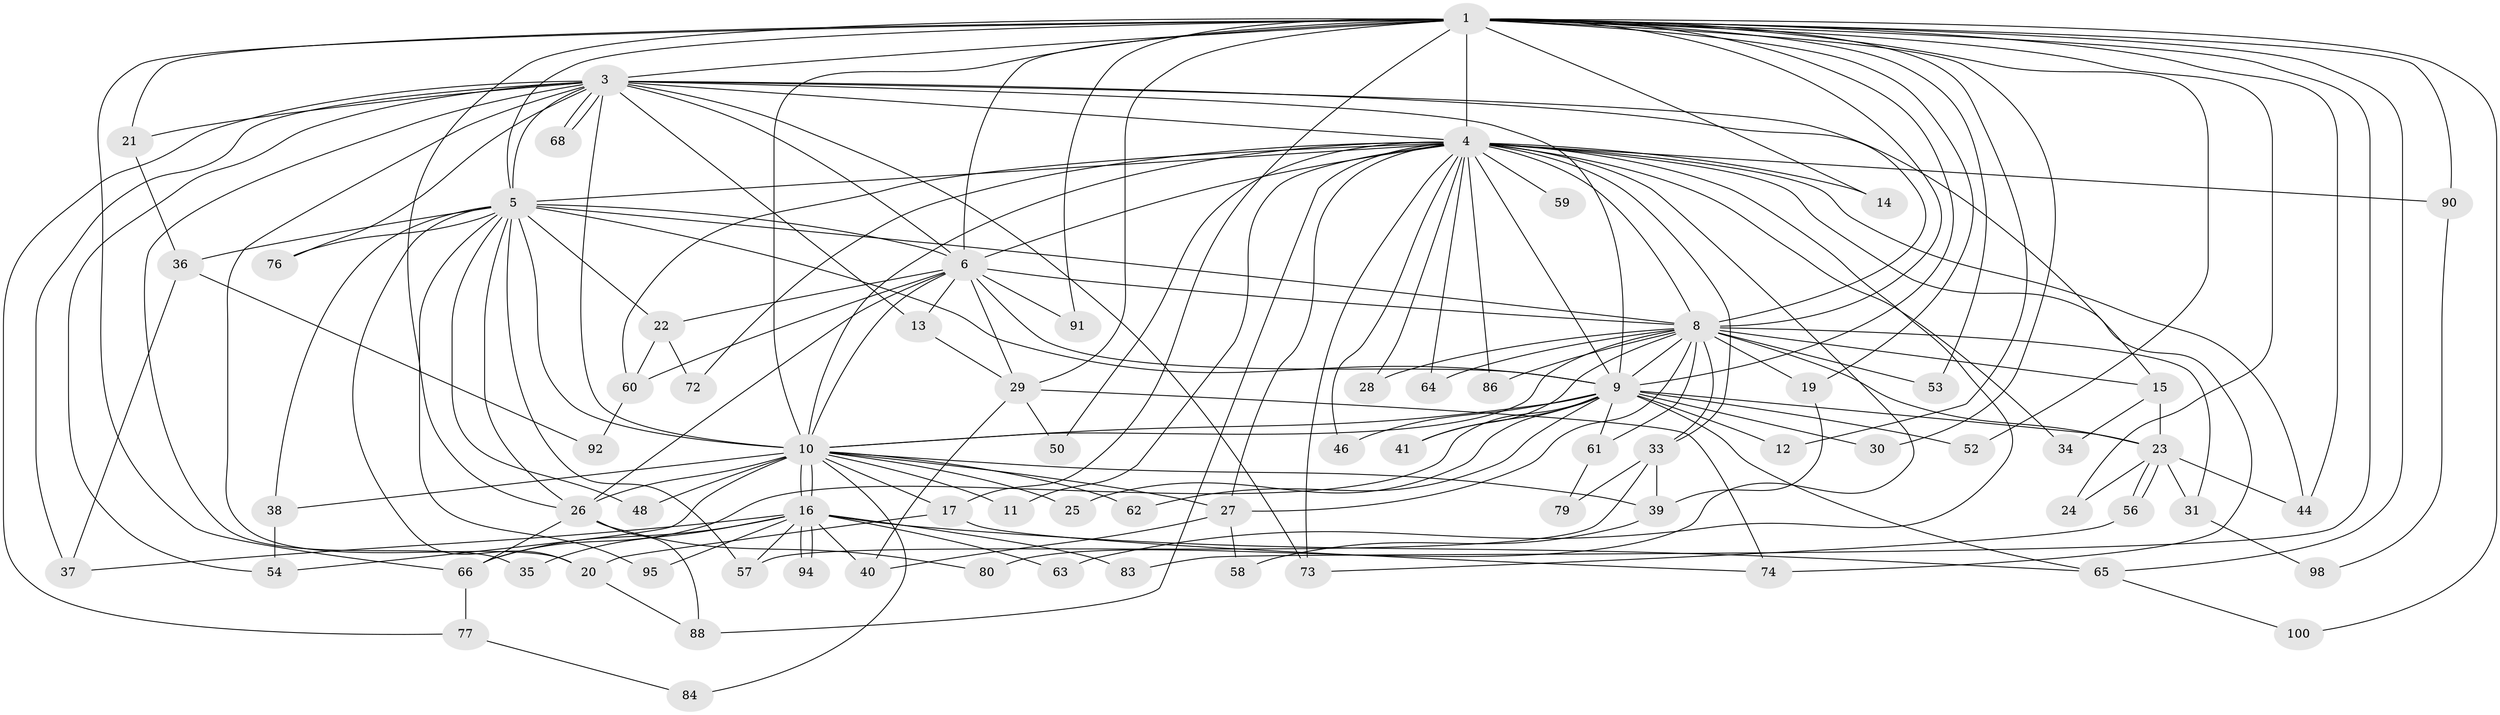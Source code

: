 // original degree distribution, {21: 0.03, 16: 0.01, 15: 0.02, 19: 0.01, 25: 0.01, 23: 0.01, 24: 0.01, 2: 0.54, 3: 0.2, 4: 0.11, 13: 0.01, 8: 0.01, 7: 0.01, 5: 0.02}
// Generated by graph-tools (version 1.1) at 2025/11/02/21/25 10:11:07]
// undirected, 74 vertices, 178 edges
graph export_dot {
graph [start="1"]
  node [color=gray90,style=filled];
  1 [super="+2"];
  3 [super="+78"];
  4 [super="+7"];
  5 [super="+96"];
  6 [super="+45"];
  8 [super="+18"];
  9 [super="+93"];
  10 [super="+51"];
  11;
  12;
  13;
  14;
  15;
  16 [super="+67"];
  17;
  19;
  20 [super="+47"];
  21;
  22;
  23 [super="+71"];
  24;
  25;
  26 [super="+70"];
  27 [super="+42"];
  28;
  29 [super="+32"];
  30;
  31;
  33 [super="+99"];
  34;
  35;
  36;
  37 [super="+43"];
  38 [super="+55"];
  39 [super="+49"];
  40 [super="+81"];
  41;
  44 [super="+87"];
  46;
  48;
  50;
  52 [super="+89"];
  53;
  54;
  56;
  57;
  58;
  59;
  60 [super="+69"];
  61;
  62;
  63;
  64;
  65 [super="+75"];
  66 [super="+85"];
  68;
  72;
  73;
  74 [super="+82"];
  76;
  77;
  79;
  80;
  83;
  84;
  86;
  88 [super="+97"];
  90;
  91;
  92;
  94;
  95;
  98;
  100;
  1 -- 3 [weight=2];
  1 -- 4 [weight=4];
  1 -- 5 [weight=2];
  1 -- 6 [weight=2];
  1 -- 8 [weight=2];
  1 -- 9 [weight=2];
  1 -- 10 [weight=2];
  1 -- 14;
  1 -- 17;
  1 -- 30;
  1 -- 44;
  1 -- 53;
  1 -- 65;
  1 -- 83;
  1 -- 90;
  1 -- 100;
  1 -- 12;
  1 -- 19;
  1 -- 21;
  1 -- 24;
  1 -- 26;
  1 -- 91;
  1 -- 52 [weight=2];
  1 -- 66;
  1 -- 29;
  3 -- 4 [weight=2];
  3 -- 5;
  3 -- 6;
  3 -- 8;
  3 -- 9;
  3 -- 10;
  3 -- 13;
  3 -- 15;
  3 -- 20;
  3 -- 21;
  3 -- 35;
  3 -- 54;
  3 -- 68;
  3 -- 68;
  3 -- 76;
  3 -- 77;
  3 -- 73;
  3 -- 37;
  4 -- 5 [weight=2];
  4 -- 6 [weight=2];
  4 -- 8 [weight=2];
  4 -- 9 [weight=3];
  4 -- 10 [weight=2];
  4 -- 11;
  4 -- 28;
  4 -- 33;
  4 -- 44;
  4 -- 72;
  4 -- 90;
  4 -- 64;
  4 -- 73;
  4 -- 74;
  4 -- 14;
  4 -- 80;
  4 -- 86;
  4 -- 88;
  4 -- 27;
  4 -- 34;
  4 -- 46;
  4 -- 50;
  4 -- 59;
  4 -- 63;
  4 -- 60;
  5 -- 6;
  5 -- 8;
  5 -- 9;
  5 -- 10 [weight=2];
  5 -- 20;
  5 -- 22;
  5 -- 36;
  5 -- 38;
  5 -- 48;
  5 -- 57;
  5 -- 76;
  5 -- 95;
  5 -- 26;
  6 -- 8;
  6 -- 9;
  6 -- 10;
  6 -- 13;
  6 -- 22;
  6 -- 29;
  6 -- 60;
  6 -- 91;
  6 -- 26;
  8 -- 9;
  8 -- 10;
  8 -- 15;
  8 -- 19;
  8 -- 23;
  8 -- 28;
  8 -- 31;
  8 -- 33;
  8 -- 41;
  8 -- 53;
  8 -- 61;
  8 -- 64;
  8 -- 86;
  8 -- 27;
  9 -- 10;
  9 -- 12;
  9 -- 23;
  9 -- 25;
  9 -- 30;
  9 -- 41;
  9 -- 46;
  9 -- 52;
  9 -- 61;
  9 -- 62;
  9 -- 65;
  9 -- 66;
  10 -- 11;
  10 -- 16;
  10 -- 16;
  10 -- 17;
  10 -- 25;
  10 -- 26 [weight=2];
  10 -- 27;
  10 -- 38;
  10 -- 48;
  10 -- 54;
  10 -- 62;
  10 -- 84;
  10 -- 39;
  13 -- 29;
  15 -- 34;
  15 -- 23;
  16 -- 35;
  16 -- 37;
  16 -- 40;
  16 -- 57;
  16 -- 63;
  16 -- 83;
  16 -- 94;
  16 -- 94;
  16 -- 95;
  16 -- 66;
  16 -- 65;
  17 -- 74;
  17 -- 20;
  19 -- 39;
  20 -- 88;
  21 -- 36;
  22 -- 60;
  22 -- 72;
  23 -- 24;
  23 -- 31;
  23 -- 56;
  23 -- 56;
  23 -- 44;
  26 -- 66;
  26 -- 80;
  26 -- 88;
  27 -- 58;
  27 -- 40;
  29 -- 40;
  29 -- 50;
  29 -- 74;
  31 -- 98;
  33 -- 39;
  33 -- 79;
  33 -- 57;
  36 -- 37;
  36 -- 92;
  38 -- 54;
  39 -- 58;
  56 -- 73;
  60 -- 92;
  61 -- 79;
  65 -- 100;
  66 -- 77;
  77 -- 84;
  90 -- 98;
}
